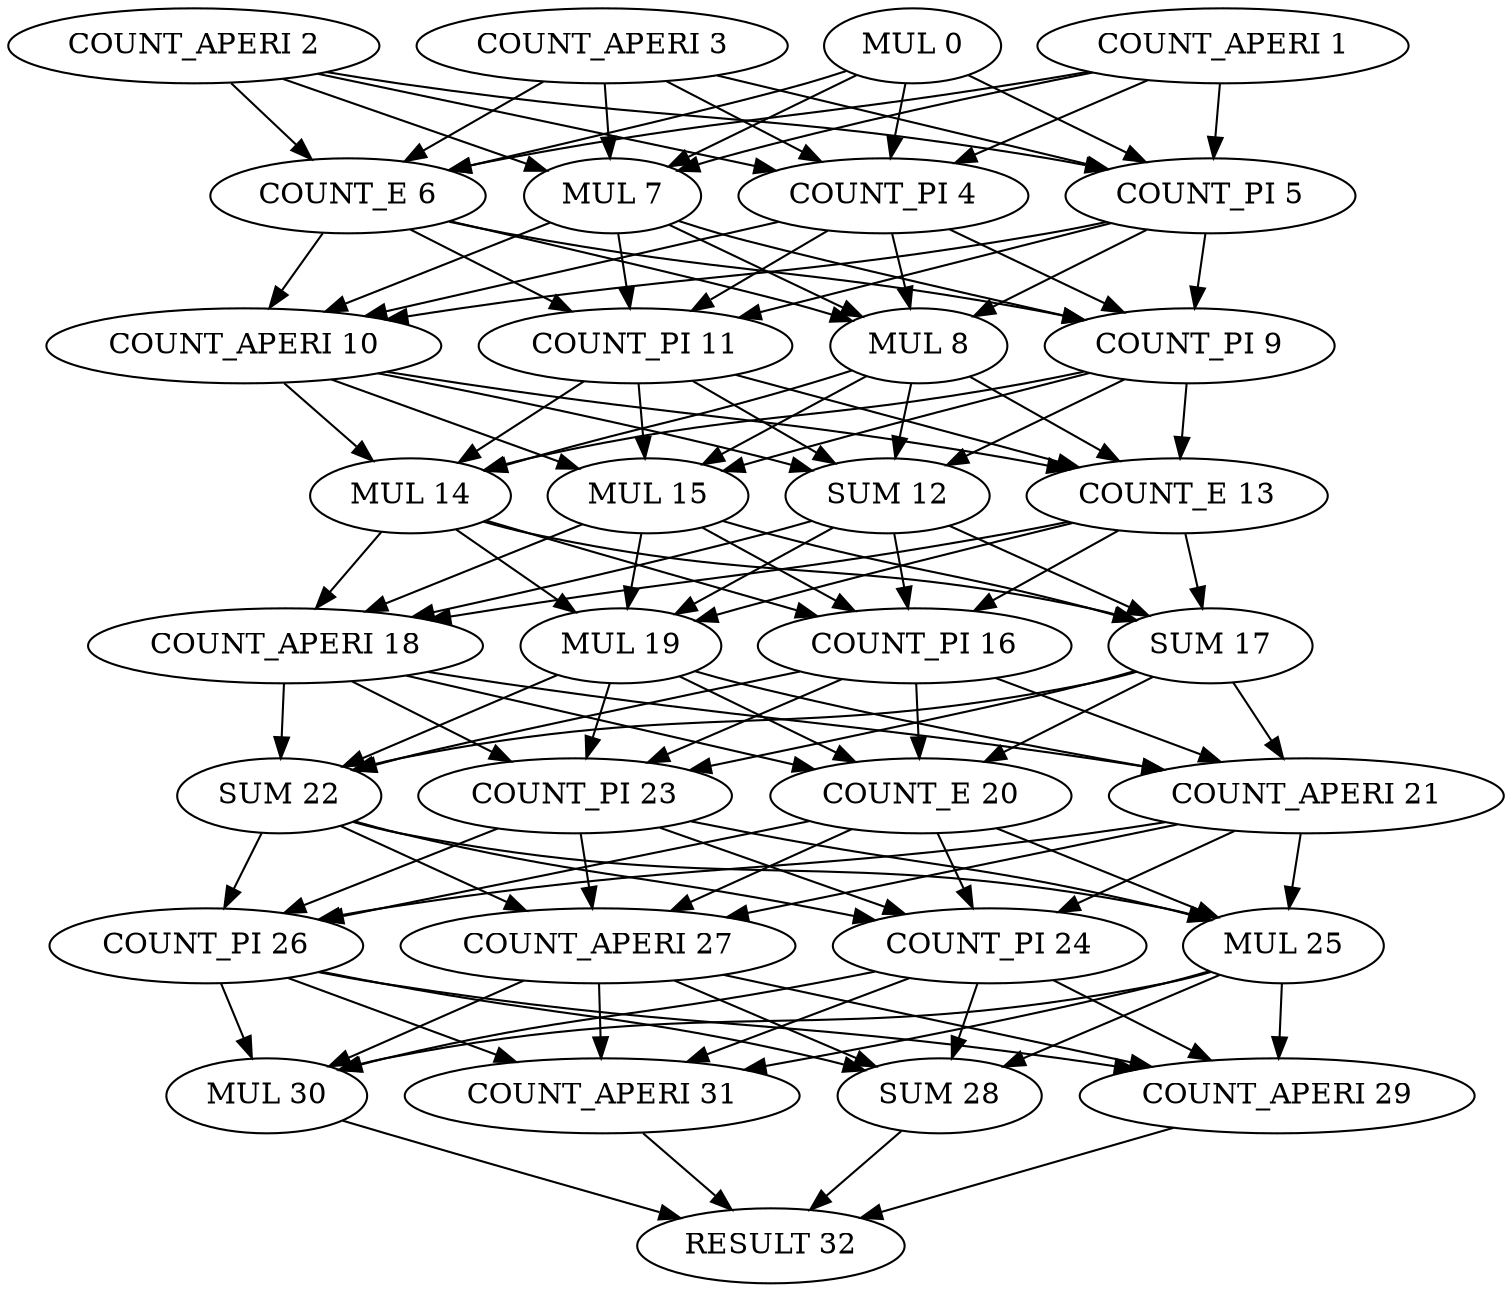 // Test graph
digraph {
	0 [label="MUL 0"]
	1 [label="COUNT_APERI 1"]
	2 [label="COUNT_APERI 2"]
	3 [label="COUNT_APERI 3"]
	4 [label="COUNT_PI 4"]
	5 [label="COUNT_PI 5"]
	6 [label="COUNT_E 6"]
	7 [label="MUL 7"]
	8 [label="MUL 8"]
	9 [label="COUNT_PI 9"]
	10 [label="COUNT_APERI 10"]
	11 [label="COUNT_PI 11"]
	12 [label="SUM 12"]
	13 [label="COUNT_E 13"]
	14 [label="MUL 14"]
	15 [label="MUL 15"]
	16 [label="COUNT_PI 16"]
	17 [label="SUM 17"]
	18 [label="COUNT_APERI 18"]
	19 [label="MUL 19"]
	20 [label="COUNT_E 20"]
	21 [label="COUNT_APERI 21"]
	22 [label="SUM 22"]
	23 [label="COUNT_PI 23"]
	24 [label="COUNT_PI 24"]
	25 [label="MUL 25"]
	26 [label="COUNT_PI 26"]
	27 [label="COUNT_APERI 27"]
	28 [label="SUM 28"]
	29 [label="COUNT_APERI 29"]
	30 [label="MUL 30"]
	31 [label="COUNT_APERI 31"]
	32 [label="RESULT 32"]
	0 -> 4
	0 -> 5
	0 -> 6
	0 -> 7
	1 -> 4
	1 -> 5
	1 -> 6
	1 -> 7
	2 -> 4
	2 -> 5
	2 -> 6
	2 -> 7
	3 -> 4
	3 -> 5
	3 -> 6
	3 -> 7
	4 -> 8
	4 -> 9
	4 -> 10
	4 -> 11
	5 -> 8
	5 -> 9
	5 -> 10
	5 -> 11
	6 -> 8
	6 -> 9
	6 -> 10
	6 -> 11
	7 -> 8
	7 -> 9
	7 -> 10
	7 -> 11
	8 -> 12
	8 -> 13
	8 -> 14
	8 -> 15
	9 -> 12
	9 -> 13
	9 -> 14
	9 -> 15
	10 -> 12
	10 -> 13
	10 -> 14
	10 -> 15
	11 -> 12
	11 -> 13
	11 -> 14
	11 -> 15
	12 -> 16
	12 -> 17
	12 -> 18
	12 -> 19
	13 -> 16
	13 -> 17
	13 -> 18
	13 -> 19
	14 -> 16
	14 -> 17
	14 -> 18
	14 -> 19
	15 -> 16
	15 -> 17
	15 -> 18
	15 -> 19
	16 -> 20
	16 -> 21
	16 -> 22
	16 -> 23
	17 -> 20
	17 -> 21
	17 -> 22
	17 -> 23
	18 -> 20
	18 -> 21
	18 -> 22
	18 -> 23
	19 -> 20
	19 -> 21
	19 -> 22
	19 -> 23
	20 -> 24
	20 -> 25
	20 -> 26
	20 -> 27
	21 -> 24
	21 -> 25
	21 -> 26
	21 -> 27
	22 -> 24
	22 -> 25
	22 -> 26
	22 -> 27
	23 -> 24
	23 -> 25
	23 -> 26
	23 -> 27
	24 -> 28
	24 -> 29
	24 -> 30
	24 -> 31
	25 -> 28
	25 -> 29
	25 -> 30
	25 -> 31
	26 -> 28
	26 -> 29
	26 -> 30
	26 -> 31
	27 -> 28
	27 -> 29
	27 -> 30
	27 -> 31
	28 -> 32
	29 -> 32
	30 -> 32
	31 -> 32
}
